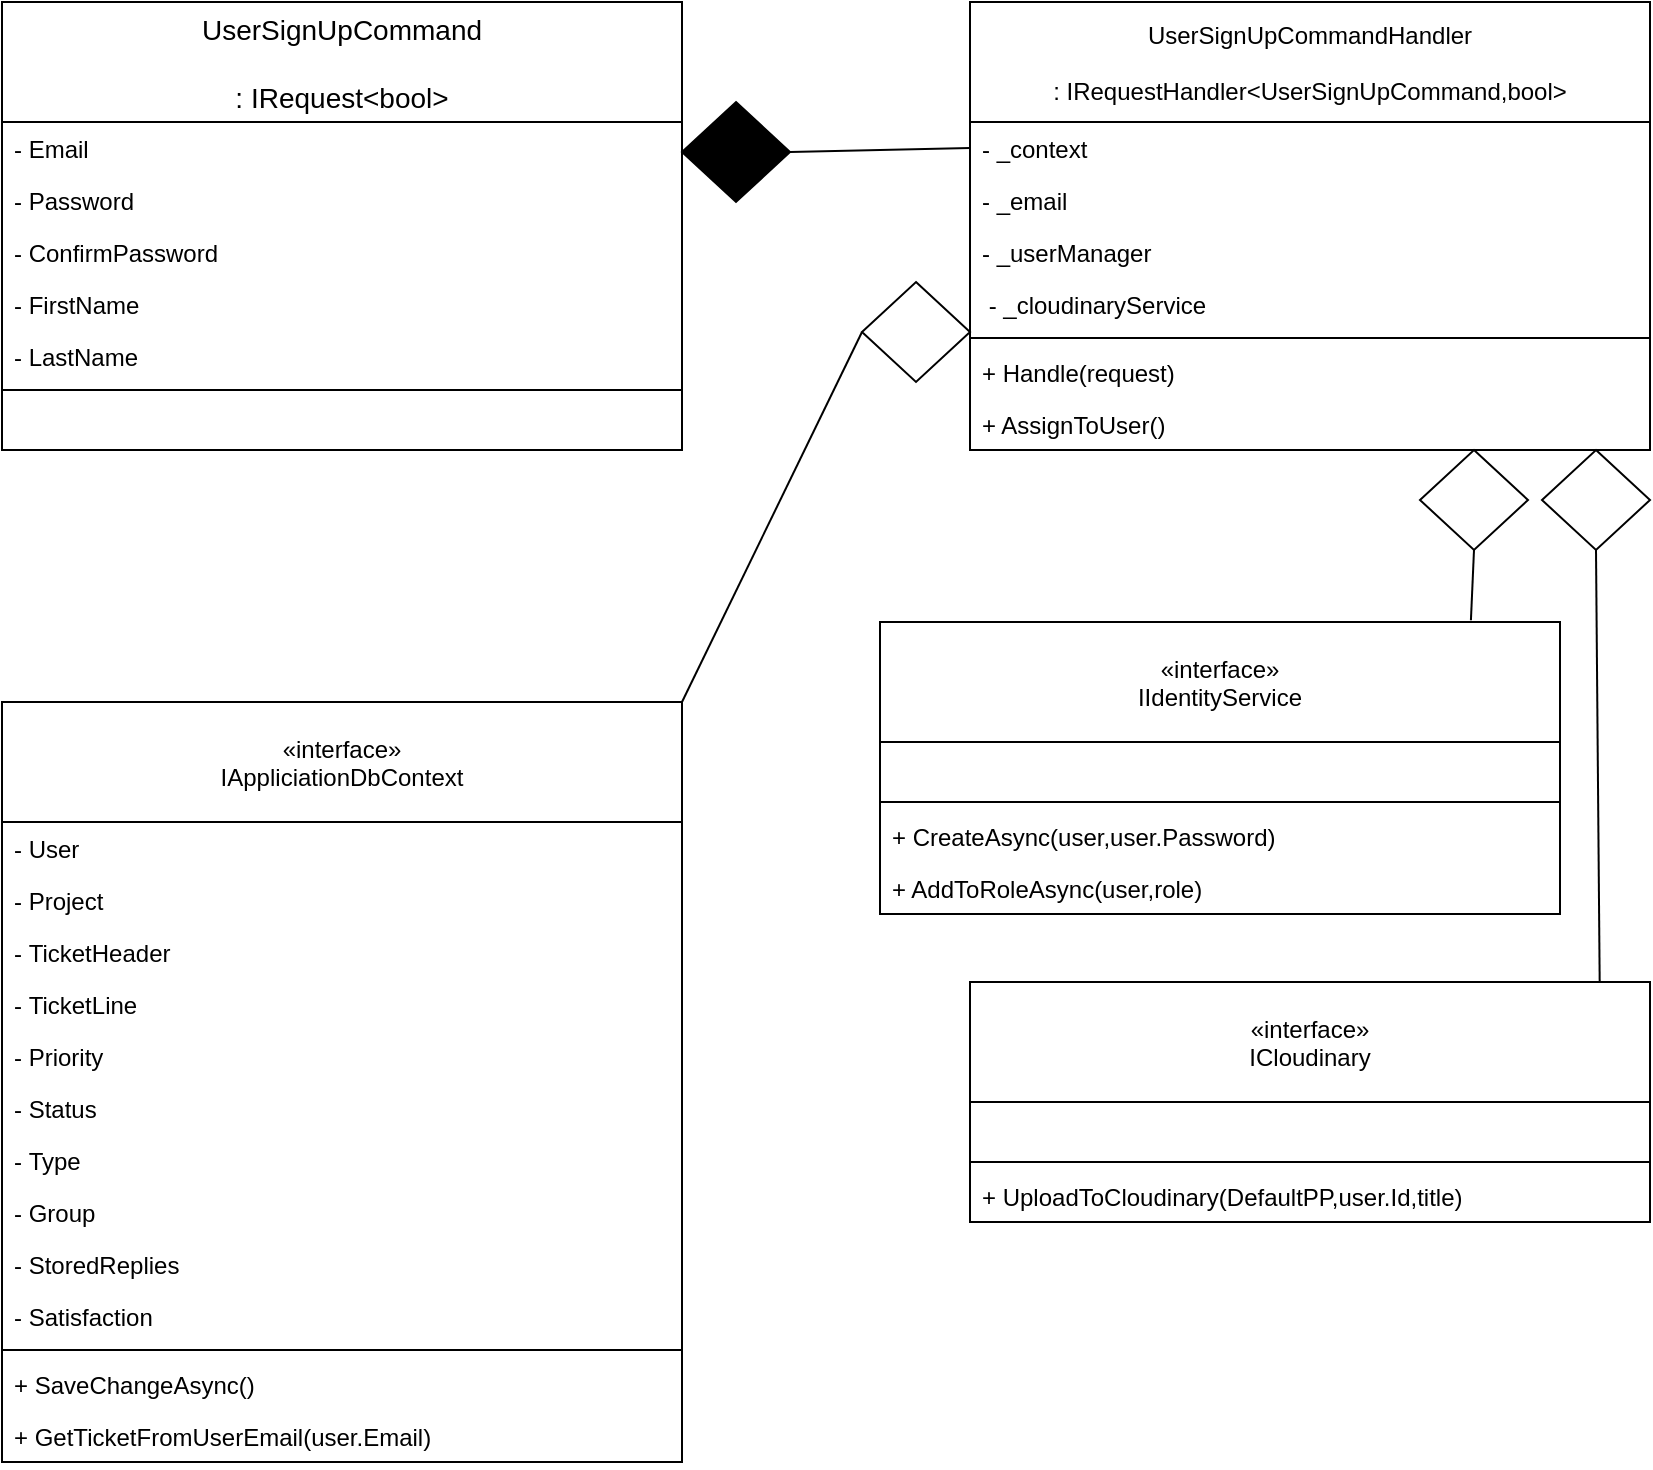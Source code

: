 <mxfile version="13.6.2" type="device"><diagram id="DuiYB47RUCSFrGvlpa0t" name="Page-1"><mxGraphModel dx="2652" dy="1000" grid="1" gridSize="10" guides="1" tooltips="1" connect="1" arrows="1" fold="1" page="1" pageScale="1" pageWidth="827" pageHeight="1169" math="0" shadow="0"><root><mxCell id="0"/><mxCell id="1" parent="0"/><mxCell id="kmU2nPkPzERltSBCMCw5-8" value="" style="endArrow=none;html=1;entryX=0;entryY=0.5;entryDx=0;entryDy=0;exitX=1;exitY=0.5;exitDx=0;exitDy=0;exitPerimeter=0;" parent="1" source="kmU2nPkPzERltSBCMCw5-9" target="kmU2nPkPzERltSBCMCw5-49" edge="1"><mxGeometry width="50" height="50" relative="1" as="geometry"><mxPoint x="395" y="83" as="sourcePoint"/><mxPoint x="525" y="340" as="targetPoint"/></mxGeometry></mxCell><mxCell id="kmU2nPkPzERltSBCMCw5-9" value="" style="strokeWidth=1;html=1;shape=mxgraph.flowchart.decision;whiteSpace=wrap;fillColor=#000000;" parent="1" vertex="1"><mxGeometry x="341" y="60" width="54" height="50" as="geometry"/></mxCell><mxCell id="kmU2nPkPzERltSBCMCw5-10" value="" style="endArrow=none;html=1;entryX=1;entryY=0;entryDx=0;entryDy=0;exitX=0;exitY=0.5;exitDx=0;exitDy=0;exitPerimeter=0;" parent="1" source="kmU2nPkPzERltSBCMCw5-11" target="kmU2nPkPzERltSBCMCw5-68" edge="1"><mxGeometry width="50" height="50" relative="1" as="geometry"><mxPoint x="395" y="183" as="sourcePoint"/><mxPoint x="331" y="400" as="targetPoint"/></mxGeometry></mxCell><mxCell id="kmU2nPkPzERltSBCMCw5-11" value="" style="strokeWidth=1;html=1;shape=mxgraph.flowchart.decision;whiteSpace=wrap;" parent="1" vertex="1"><mxGeometry x="431" y="150" width="54" height="50" as="geometry"/></mxCell><mxCell id="kmU2nPkPzERltSBCMCw5-14" value="" style="endArrow=none;html=1;exitX=0.5;exitY=1;exitDx=0;exitDy=0;exitPerimeter=0;entryX=0.869;entryY=-0.006;entryDx=0;entryDy=0;entryPerimeter=0;" parent="1" source="kmU2nPkPzERltSBCMCw5-15" target="kmU2nPkPzERltSBCMCw5-39" edge="1"><mxGeometry width="50" height="50" relative="1" as="geometry"><mxPoint x="613" y="217" as="sourcePoint"/><mxPoint x="740" y="426" as="targetPoint"/></mxGeometry></mxCell><mxCell id="kmU2nPkPzERltSBCMCw5-15" value="" style="strokeWidth=1;html=1;shape=mxgraph.flowchart.decision;whiteSpace=wrap;" parent="1" vertex="1"><mxGeometry x="710" y="234" width="54" height="50" as="geometry"/></mxCell><mxCell id="kmU2nPkPzERltSBCMCw5-16" value="" style="strokeWidth=1;html=1;shape=mxgraph.flowchart.decision;whiteSpace=wrap;" parent="1" vertex="1"><mxGeometry x="771" y="234" width="54" height="50" as="geometry"/></mxCell><mxCell id="kmU2nPkPzERltSBCMCw5-17" value="" style="endArrow=none;html=1;entryX=0.926;entryY=-0.002;entryDx=0;entryDy=0;exitX=0.5;exitY=1;exitDx=0;exitDy=0;exitPerimeter=0;entryPerimeter=0;" parent="1" source="kmU2nPkPzERltSBCMCw5-16" target="kmU2nPkPzERltSBCMCw5-35" edge="1"><mxGeometry width="50" height="50" relative="1" as="geometry"><mxPoint x="637" y="216" as="sourcePoint"/><mxPoint x="839" y="533" as="targetPoint"/></mxGeometry></mxCell><mxCell id="kmU2nPkPzERltSBCMCw5-18" value="UserSignUpCommand&#10;&#10;: IRequest&lt;bool&gt;" style="swimlane;fontStyle=0;childLayout=stackLayout;horizontal=1;startSize=60;horizontalStack=0;resizeParent=1;resizeParentMax=0;resizeLast=0;collapsible=1;marginBottom=0;align=center;fontSize=14;" parent="1" vertex="1"><mxGeometry x="1" y="10" width="340" height="224" as="geometry"/></mxCell><mxCell id="kmU2nPkPzERltSBCMCw5-19" value="- Email" style="text;strokeColor=none;fillColor=none;align=left;verticalAlign=top;spacingLeft=4;spacingRight=4;overflow=hidden;rotatable=0;points=[[0,0.5],[1,0.5]];portConstraint=eastwest;" parent="kmU2nPkPzERltSBCMCw5-18" vertex="1"><mxGeometry y="60" width="340" height="26" as="geometry"/></mxCell><mxCell id="kmU2nPkPzERltSBCMCw5-20" value="- Password" style="text;strokeColor=none;fillColor=none;align=left;verticalAlign=top;spacingLeft=4;spacingRight=4;overflow=hidden;rotatable=0;points=[[0,0.5],[1,0.5]];portConstraint=eastwest;" parent="kmU2nPkPzERltSBCMCw5-18" vertex="1"><mxGeometry y="86" width="340" height="26" as="geometry"/></mxCell><mxCell id="kmU2nPkPzERltSBCMCw5-21" value="- ConfirmPassword" style="text;strokeColor=none;fillColor=none;align=left;verticalAlign=top;spacingLeft=4;spacingRight=4;overflow=hidden;rotatable=0;points=[[0,0.5],[1,0.5]];portConstraint=eastwest;" parent="kmU2nPkPzERltSBCMCw5-18" vertex="1"><mxGeometry y="112" width="340" height="26" as="geometry"/></mxCell><mxCell id="kmU2nPkPzERltSBCMCw5-22" value="- FirstName" style="text;strokeColor=none;fillColor=none;align=left;verticalAlign=top;spacingLeft=4;spacingRight=4;overflow=hidden;rotatable=0;points=[[0,0.5],[1,0.5]];portConstraint=eastwest;" parent="kmU2nPkPzERltSBCMCw5-18" vertex="1"><mxGeometry y="138" width="340" height="26" as="geometry"/></mxCell><mxCell id="kmU2nPkPzERltSBCMCw5-23" value="- LastName" style="text;strokeColor=none;fillColor=none;align=left;verticalAlign=top;spacingLeft=4;spacingRight=4;overflow=hidden;rotatable=0;points=[[0,0.5],[1,0.5]];portConstraint=eastwest;" parent="kmU2nPkPzERltSBCMCw5-18" vertex="1"><mxGeometry y="164" width="340" height="26" as="geometry"/></mxCell><mxCell id="kmU2nPkPzERltSBCMCw5-109" value="" style="line;strokeWidth=1;fillColor=none;align=left;verticalAlign=middle;spacingTop=-1;spacingLeft=3;spacingRight=3;rotatable=0;labelPosition=right;points=[];portConstraint=eastwest;" parent="kmU2nPkPzERltSBCMCw5-18" vertex="1"><mxGeometry y="190" width="340" height="8" as="geometry"/></mxCell><mxCell id="kmU2nPkPzERltSBCMCw5-108" value=" " style="text;strokeColor=none;fillColor=none;align=left;verticalAlign=top;spacingLeft=4;spacingRight=4;overflow=hidden;rotatable=0;points=[[0,0.5],[1,0.5]];portConstraint=eastwest;" parent="kmU2nPkPzERltSBCMCw5-18" vertex="1"><mxGeometry y="198" width="340" height="26" as="geometry"/></mxCell><mxCell id="kmU2nPkPzERltSBCMCw5-48" value="UserSignUpCommandHandler&#10;&#10;: IRequestHandler&lt;UserSignUpCommand,bool&gt;" style="swimlane;fontStyle=0;childLayout=stackLayout;horizontal=1;startSize=60;fillColor=none;horizontalStack=0;resizeParent=1;resizeParentMax=0;resizeLast=0;collapsible=1;marginBottom=0;" parent="1" vertex="1"><mxGeometry x="485" y="10" width="340" height="224" as="geometry"/></mxCell><mxCell id="kmU2nPkPzERltSBCMCw5-49" value="- _context" style="text;strokeColor=none;fillColor=none;align=left;verticalAlign=top;spacingLeft=4;spacingRight=4;overflow=hidden;rotatable=0;points=[[0,0.5],[1,0.5]];portConstraint=eastwest;" parent="kmU2nPkPzERltSBCMCw5-48" vertex="1"><mxGeometry y="60" width="340" height="26" as="geometry"/></mxCell><mxCell id="kmU2nPkPzERltSBCMCw5-50" value="- _email" style="text;strokeColor=none;fillColor=none;align=left;verticalAlign=top;spacingLeft=4;spacingRight=4;overflow=hidden;rotatable=0;points=[[0,0.5],[1,0.5]];portConstraint=eastwest;" parent="kmU2nPkPzERltSBCMCw5-48" vertex="1"><mxGeometry y="86" width="340" height="26" as="geometry"/></mxCell><mxCell id="kmU2nPkPzERltSBCMCw5-51" value="- _userManager" style="text;strokeColor=none;fillColor=none;align=left;verticalAlign=top;spacingLeft=4;spacingRight=4;overflow=hidden;rotatable=0;points=[[0,0.5],[1,0.5]];portConstraint=eastwest;" parent="kmU2nPkPzERltSBCMCw5-48" vertex="1"><mxGeometry y="112" width="340" height="26" as="geometry"/></mxCell><mxCell id="kmU2nPkPzERltSBCMCw5-52" value=" - _cloudinaryService" style="text;strokeColor=none;fillColor=none;align=left;verticalAlign=top;spacingLeft=4;spacingRight=4;overflow=hidden;rotatable=0;points=[[0,0.5],[1,0.5]];portConstraint=eastwest;" parent="kmU2nPkPzERltSBCMCw5-48" vertex="1"><mxGeometry y="138" width="340" height="26" as="geometry"/></mxCell><mxCell id="kmU2nPkPzERltSBCMCw5-111" value="" style="line;strokeWidth=1;fillColor=none;align=left;verticalAlign=middle;spacingTop=-1;spacingLeft=3;spacingRight=3;rotatable=0;labelPosition=right;points=[];portConstraint=eastwest;" parent="kmU2nPkPzERltSBCMCw5-48" vertex="1"><mxGeometry y="164" width="340" height="8" as="geometry"/></mxCell><mxCell id="kmU2nPkPzERltSBCMCw5-110" value="+ Handle(request)" style="text;strokeColor=none;fillColor=none;align=left;verticalAlign=top;spacingLeft=4;spacingRight=4;overflow=hidden;rotatable=0;points=[[0,0.5],[1,0.5]];portConstraint=eastwest;" parent="kmU2nPkPzERltSBCMCw5-48" vertex="1"><mxGeometry y="172" width="340" height="26" as="geometry"/></mxCell><mxCell id="kmU2nPkPzERltSBCMCw5-120" value="+ AssignToUser()" style="text;strokeColor=none;fillColor=none;align=left;verticalAlign=top;spacingLeft=4;spacingRight=4;overflow=hidden;rotatable=0;points=[[0,0.5],[1,0.5]];portConstraint=eastwest;" parent="kmU2nPkPzERltSBCMCw5-48" vertex="1"><mxGeometry y="198" width="340" height="26" as="geometry"/></mxCell><mxCell id="kmU2nPkPzERltSBCMCw5-68" value="«interface»&#10;IAppliciationDbContext" style="swimlane;fontStyle=0;childLayout=stackLayout;horizontal=1;startSize=60;fillColor=none;horizontalStack=0;resizeParent=1;resizeParentMax=0;resizeLast=0;collapsible=1;marginBottom=0;" parent="1" vertex="1"><mxGeometry x="1" y="360" width="340" height="380" as="geometry"/></mxCell><mxCell id="kmU2nPkPzERltSBCMCw5-69" value="- User" style="text;strokeColor=none;fillColor=none;align=left;verticalAlign=top;spacingLeft=4;spacingRight=4;overflow=hidden;rotatable=0;points=[[0,0.5],[1,0.5]];portConstraint=eastwest;" parent="kmU2nPkPzERltSBCMCw5-68" vertex="1"><mxGeometry y="60" width="340" height="26" as="geometry"/></mxCell><mxCell id="kmU2nPkPzERltSBCMCw5-70" value="- Project" style="text;strokeColor=none;fillColor=none;align=left;verticalAlign=top;spacingLeft=4;spacingRight=4;overflow=hidden;rotatable=0;points=[[0,0.5],[1,0.5]];portConstraint=eastwest;" parent="kmU2nPkPzERltSBCMCw5-68" vertex="1"><mxGeometry y="86" width="340" height="26" as="geometry"/></mxCell><mxCell id="kmU2nPkPzERltSBCMCw5-71" value="- TicketHeader" style="text;strokeColor=none;fillColor=none;align=left;verticalAlign=top;spacingLeft=4;spacingRight=4;overflow=hidden;rotatable=0;points=[[0,0.5],[1,0.5]];portConstraint=eastwest;" parent="kmU2nPkPzERltSBCMCw5-68" vertex="1"><mxGeometry y="112" width="340" height="26" as="geometry"/></mxCell><mxCell id="kmU2nPkPzERltSBCMCw5-72" value="- TicketLine" style="text;strokeColor=none;fillColor=none;align=left;verticalAlign=top;spacingLeft=4;spacingRight=4;overflow=hidden;rotatable=0;points=[[0,0.5],[1,0.5]];portConstraint=eastwest;" parent="kmU2nPkPzERltSBCMCw5-68" vertex="1"><mxGeometry y="138" width="340" height="26" as="geometry"/></mxCell><mxCell id="kmU2nPkPzERltSBCMCw5-73" value="- Priority" style="text;strokeColor=none;fillColor=none;align=left;verticalAlign=top;spacingLeft=4;spacingRight=4;overflow=hidden;rotatable=0;points=[[0,0.5],[1,0.5]];portConstraint=eastwest;" parent="kmU2nPkPzERltSBCMCw5-68" vertex="1"><mxGeometry y="164" width="340" height="26" as="geometry"/></mxCell><mxCell id="kmU2nPkPzERltSBCMCw5-74" value="- Status" style="text;strokeColor=none;fillColor=none;align=left;verticalAlign=top;spacingLeft=4;spacingRight=4;overflow=hidden;rotatable=0;points=[[0,0.5],[1,0.5]];portConstraint=eastwest;" parent="kmU2nPkPzERltSBCMCw5-68" vertex="1"><mxGeometry y="190" width="340" height="26" as="geometry"/></mxCell><mxCell id="kmU2nPkPzERltSBCMCw5-75" value="- Type" style="text;strokeColor=none;fillColor=none;align=left;verticalAlign=top;spacingLeft=4;spacingRight=4;overflow=hidden;rotatable=0;points=[[0,0.5],[1,0.5]];portConstraint=eastwest;" parent="kmU2nPkPzERltSBCMCw5-68" vertex="1"><mxGeometry y="216" width="340" height="26" as="geometry"/></mxCell><mxCell id="kmU2nPkPzERltSBCMCw5-76" value="- Group" style="text;strokeColor=none;fillColor=none;align=left;verticalAlign=top;spacingLeft=4;spacingRight=4;overflow=hidden;rotatable=0;points=[[0,0.5],[1,0.5]];portConstraint=eastwest;" parent="kmU2nPkPzERltSBCMCw5-68" vertex="1"><mxGeometry y="242" width="340" height="26" as="geometry"/></mxCell><mxCell id="kmU2nPkPzERltSBCMCw5-77" value="- StoredReplies" style="text;strokeColor=none;fillColor=none;align=left;verticalAlign=top;spacingLeft=4;spacingRight=4;overflow=hidden;rotatable=0;points=[[0,0.5],[1,0.5]];portConstraint=eastwest;" parent="kmU2nPkPzERltSBCMCw5-68" vertex="1"><mxGeometry y="268" width="340" height="26" as="geometry"/></mxCell><mxCell id="kmU2nPkPzERltSBCMCw5-78" value="- Satisfaction" style="text;strokeColor=none;fillColor=none;align=left;verticalAlign=top;spacingLeft=4;spacingRight=4;overflow=hidden;rotatable=0;points=[[0,0.5],[1,0.5]];portConstraint=eastwest;" parent="kmU2nPkPzERltSBCMCw5-68" vertex="1"><mxGeometry y="294" width="340" height="26" as="geometry"/></mxCell><mxCell id="kmU2nPkPzERltSBCMCw5-119" value="" style="line;strokeWidth=1;fillColor=none;align=left;verticalAlign=middle;spacingTop=-1;spacingLeft=3;spacingRight=3;rotatable=0;labelPosition=right;points=[];portConstraint=eastwest;" parent="kmU2nPkPzERltSBCMCw5-68" vertex="1"><mxGeometry y="320" width="340" height="8" as="geometry"/></mxCell><mxCell id="kmU2nPkPzERltSBCMCw5-118" value="+ SaveChangeAsync()" style="text;strokeColor=none;fillColor=none;align=left;verticalAlign=top;spacingLeft=4;spacingRight=4;overflow=hidden;rotatable=0;points=[[0,0.5],[1,0.5]];portConstraint=eastwest;" parent="kmU2nPkPzERltSBCMCw5-68" vertex="1"><mxGeometry y="328" width="340" height="26" as="geometry"/></mxCell><mxCell id="kmU2nPkPzERltSBCMCw5-122" value="+ GetTicketFromUserEmail(user.Email)" style="text;strokeColor=none;fillColor=none;align=left;verticalAlign=top;spacingLeft=4;spacingRight=4;overflow=hidden;rotatable=0;points=[[0,0.5],[1,0.5]];portConstraint=eastwest;" parent="kmU2nPkPzERltSBCMCw5-68" vertex="1"><mxGeometry y="354" width="340" height="26" as="geometry"/></mxCell><mxCell id="kmU2nPkPzERltSBCMCw5-39" value="«interface»&#10;IIdentityService" style="swimlane;fontStyle=0;childLayout=stackLayout;horizontal=1;startSize=60;fillColor=none;horizontalStack=0;resizeParent=1;resizeParentMax=0;resizeLast=0;collapsible=1;marginBottom=0;" parent="1" vertex="1"><mxGeometry x="440" y="320" width="340" height="146" as="geometry"/></mxCell><mxCell id="kmU2nPkPzERltSBCMCw5-40" value=" " style="text;strokeColor=none;fillColor=none;align=left;verticalAlign=top;spacingLeft=4;spacingRight=4;overflow=hidden;rotatable=0;points=[[0,0.5],[1,0.5]];portConstraint=eastwest;" parent="kmU2nPkPzERltSBCMCw5-39" vertex="1"><mxGeometry y="60" width="340" height="26" as="geometry"/></mxCell><mxCell id="kmU2nPkPzERltSBCMCw5-115" value="" style="line;strokeWidth=1;fillColor=none;align=left;verticalAlign=middle;spacingTop=-1;spacingLeft=3;spacingRight=3;rotatable=0;labelPosition=right;points=[];portConstraint=eastwest;" parent="kmU2nPkPzERltSBCMCw5-39" vertex="1"><mxGeometry y="86" width="340" height="8" as="geometry"/></mxCell><mxCell id="kmU2nPkPzERltSBCMCw5-114" value="+ CreateAsync(user,user.Password)" style="text;strokeColor=none;fillColor=none;align=left;verticalAlign=top;spacingLeft=4;spacingRight=4;overflow=hidden;rotatable=0;points=[[0,0.5],[1,0.5]];portConstraint=eastwest;" parent="kmU2nPkPzERltSBCMCw5-39" vertex="1"><mxGeometry y="94" width="340" height="26" as="geometry"/></mxCell><mxCell id="kmU2nPkPzERltSBCMCw5-121" value="+ AddToRoleAsync(user,role)" style="text;strokeColor=none;fillColor=none;align=left;verticalAlign=top;spacingLeft=4;spacingRight=4;overflow=hidden;rotatable=0;points=[[0,0.5],[1,0.5]];portConstraint=eastwest;" parent="kmU2nPkPzERltSBCMCw5-39" vertex="1"><mxGeometry y="120" width="340" height="26" as="geometry"/></mxCell><mxCell id="kmU2nPkPzERltSBCMCw5-35" value="«interface»&#10;ICloudinary" style="swimlane;fontStyle=0;childLayout=stackLayout;horizontal=1;startSize=60;fillColor=none;horizontalStack=0;resizeParent=1;resizeParentMax=0;resizeLast=0;collapsible=1;marginBottom=0;" parent="1" vertex="1"><mxGeometry x="485" y="500" width="340" height="120" as="geometry"/></mxCell><mxCell id="kmU2nPkPzERltSBCMCw5-36" value=" " style="text;strokeColor=none;fillColor=none;align=left;verticalAlign=top;spacingLeft=4;spacingRight=4;overflow=hidden;rotatable=0;points=[[0,0.5],[1,0.5]];portConstraint=eastwest;" parent="kmU2nPkPzERltSBCMCw5-35" vertex="1"><mxGeometry y="60" width="340" height="26" as="geometry"/></mxCell><mxCell id="kmU2nPkPzERltSBCMCw5-117" value="" style="line;strokeWidth=1;fillColor=none;align=left;verticalAlign=middle;spacingTop=-1;spacingLeft=3;spacingRight=3;rotatable=0;labelPosition=right;points=[];portConstraint=eastwest;" parent="kmU2nPkPzERltSBCMCw5-35" vertex="1"><mxGeometry y="86" width="340" height="8" as="geometry"/></mxCell><mxCell id="kmU2nPkPzERltSBCMCw5-116" value="+ UploadToCloudinary(DefaultPP,user.Id,title)" style="text;strokeColor=none;fillColor=none;align=left;verticalAlign=top;spacingLeft=4;spacingRight=4;overflow=hidden;rotatable=0;points=[[0,0.5],[1,0.5]];portConstraint=eastwest;" parent="kmU2nPkPzERltSBCMCw5-35" vertex="1"><mxGeometry y="94" width="340" height="26" as="geometry"/></mxCell></root></mxGraphModel></diagram></mxfile>